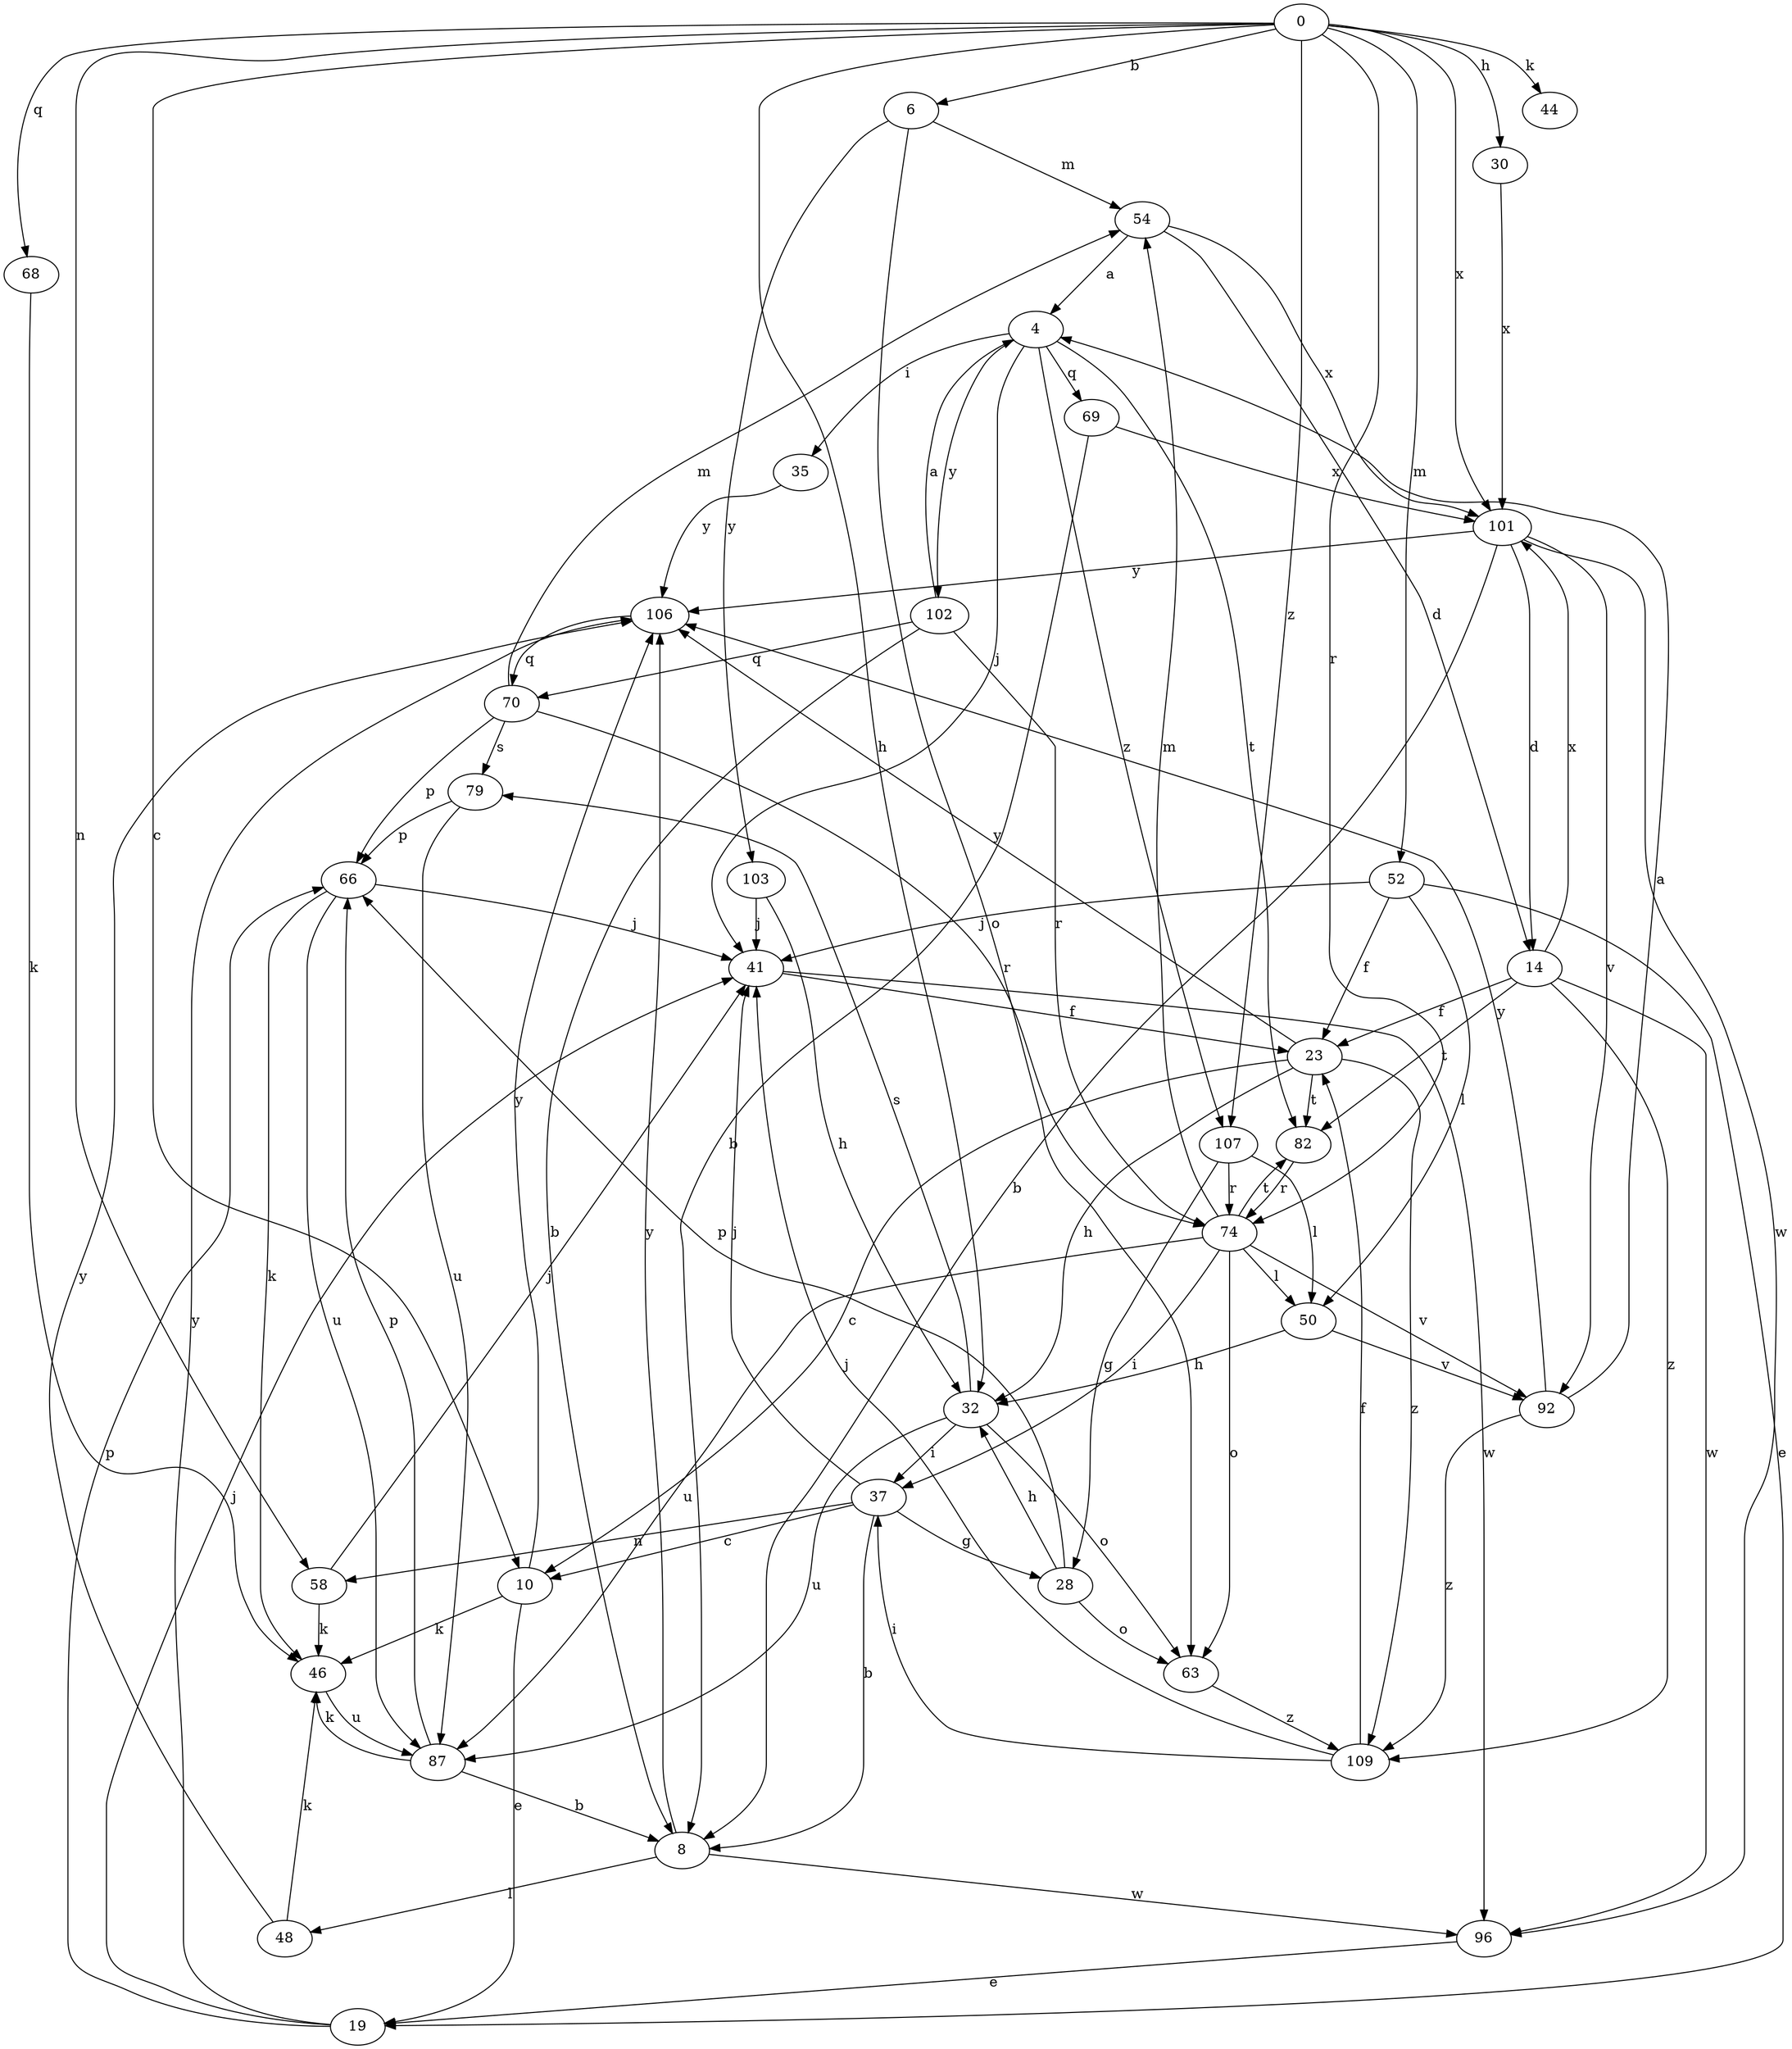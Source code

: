 strict digraph  {
0;
4;
6;
8;
10;
14;
19;
23;
28;
30;
32;
35;
37;
41;
44;
46;
48;
50;
52;
54;
58;
63;
66;
68;
69;
70;
74;
79;
82;
87;
92;
96;
101;
102;
103;
106;
107;
109;
0 -> 6  [label=b];
0 -> 10  [label=c];
0 -> 30  [label=h];
0 -> 32  [label=h];
0 -> 44  [label=k];
0 -> 52  [label=m];
0 -> 58  [label=n];
0 -> 68  [label=q];
0 -> 74  [label=r];
0 -> 101  [label=x];
0 -> 107  [label=z];
4 -> 35  [label=i];
4 -> 41  [label=j];
4 -> 69  [label=q];
4 -> 82  [label=t];
4 -> 102  [label=y];
4 -> 107  [label=z];
6 -> 54  [label=m];
6 -> 63  [label=o];
6 -> 103  [label=y];
8 -> 48  [label=l];
8 -> 96  [label=w];
8 -> 106  [label=y];
10 -> 19  [label=e];
10 -> 46  [label=k];
10 -> 106  [label=y];
14 -> 23  [label=f];
14 -> 82  [label=t];
14 -> 96  [label=w];
14 -> 101  [label=x];
14 -> 109  [label=z];
19 -> 41  [label=j];
19 -> 66  [label=p];
19 -> 106  [label=y];
23 -> 10  [label=c];
23 -> 32  [label=h];
23 -> 82  [label=t];
23 -> 106  [label=y];
23 -> 109  [label=z];
28 -> 32  [label=h];
28 -> 63  [label=o];
28 -> 66  [label=p];
30 -> 101  [label=x];
32 -> 37  [label=i];
32 -> 63  [label=o];
32 -> 79  [label=s];
32 -> 87  [label=u];
35 -> 106  [label=y];
37 -> 8  [label=b];
37 -> 10  [label=c];
37 -> 28  [label=g];
37 -> 41  [label=j];
37 -> 58  [label=n];
41 -> 23  [label=f];
41 -> 96  [label=w];
46 -> 87  [label=u];
48 -> 46  [label=k];
48 -> 106  [label=y];
50 -> 32  [label=h];
50 -> 92  [label=v];
52 -> 19  [label=e];
52 -> 23  [label=f];
52 -> 41  [label=j];
52 -> 50  [label=l];
54 -> 4  [label=a];
54 -> 14  [label=d];
54 -> 101  [label=x];
58 -> 41  [label=j];
58 -> 46  [label=k];
63 -> 109  [label=z];
66 -> 41  [label=j];
66 -> 46  [label=k];
66 -> 87  [label=u];
68 -> 46  [label=k];
69 -> 8  [label=b];
69 -> 101  [label=x];
70 -> 54  [label=m];
70 -> 66  [label=p];
70 -> 74  [label=r];
70 -> 79  [label=s];
74 -> 37  [label=i];
74 -> 50  [label=l];
74 -> 54  [label=m];
74 -> 63  [label=o];
74 -> 82  [label=t];
74 -> 87  [label=u];
74 -> 92  [label=v];
79 -> 66  [label=p];
79 -> 87  [label=u];
82 -> 74  [label=r];
87 -> 8  [label=b];
87 -> 46  [label=k];
87 -> 66  [label=p];
92 -> 4  [label=a];
92 -> 106  [label=y];
92 -> 109  [label=z];
96 -> 19  [label=e];
101 -> 8  [label=b];
101 -> 14  [label=d];
101 -> 92  [label=v];
101 -> 96  [label=w];
101 -> 106  [label=y];
102 -> 4  [label=a];
102 -> 8  [label=b];
102 -> 70  [label=q];
102 -> 74  [label=r];
103 -> 32  [label=h];
103 -> 41  [label=j];
106 -> 70  [label=q];
107 -> 28  [label=g];
107 -> 50  [label=l];
107 -> 74  [label=r];
109 -> 23  [label=f];
109 -> 37  [label=i];
109 -> 41  [label=j];
}
